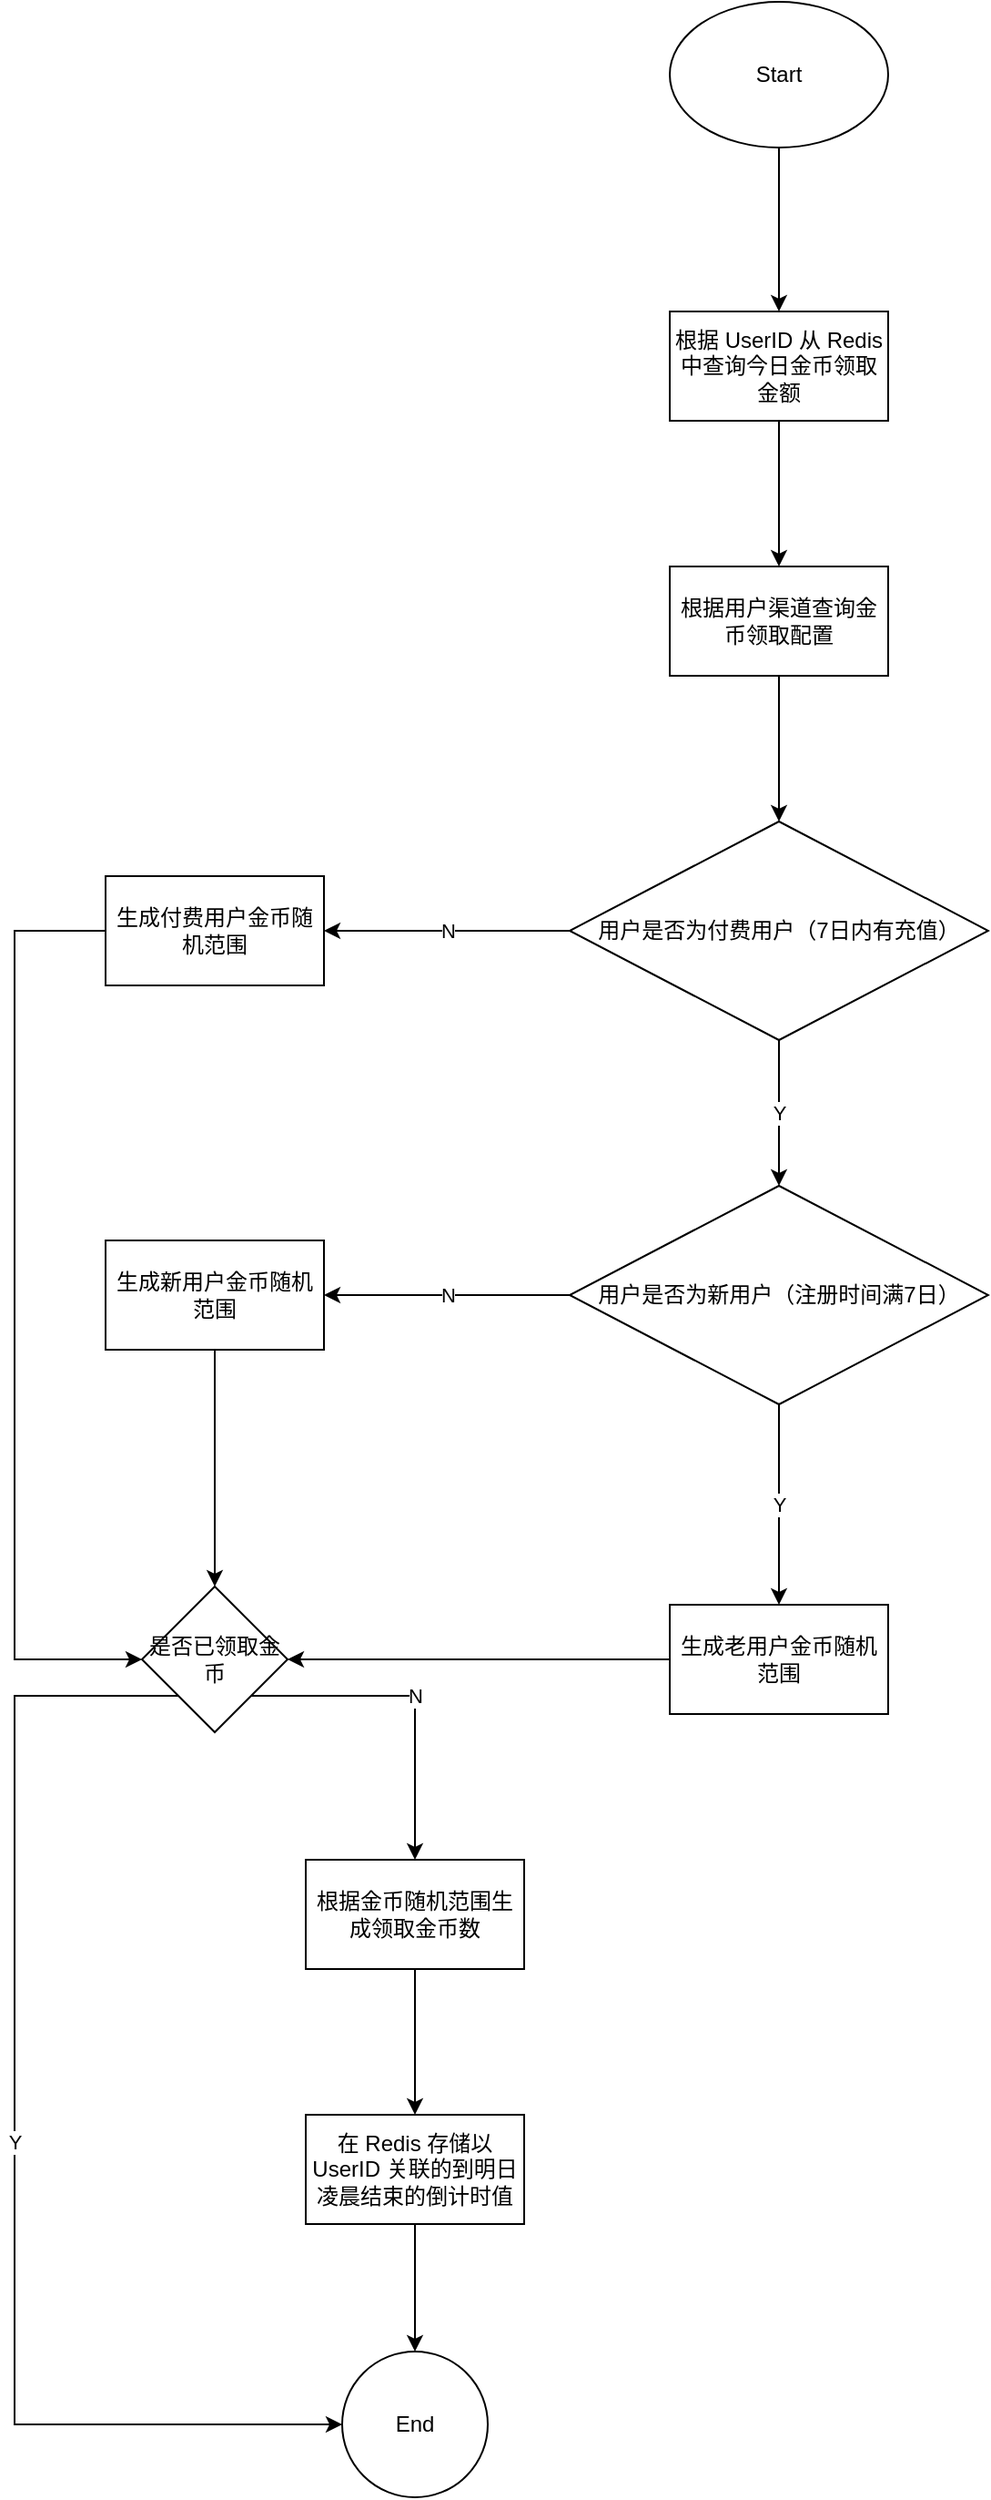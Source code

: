 <mxfile version="24.2.3" type="github">
  <diagram name="Page-1" id="CW4RRDtZ3Qa1tOluZkzK">
    <mxGraphModel dx="1674" dy="676" grid="1" gridSize="10" guides="1" tooltips="1" connect="1" arrows="1" fold="1" page="1" pageScale="1" pageWidth="850" pageHeight="1100" math="0" shadow="0">
      <root>
        <mxCell id="0" />
        <mxCell id="1" parent="0" />
        <mxCell id="m-QLZI3Lx8UgKaImKCGh-3" value="" style="edgeStyle=orthogonalEdgeStyle;rounded=0;orthogonalLoop=1;jettySize=auto;html=1;" edge="1" parent="1" source="m-QLZI3Lx8UgKaImKCGh-1" target="m-QLZI3Lx8UgKaImKCGh-2">
          <mxGeometry relative="1" as="geometry" />
        </mxCell>
        <mxCell id="m-QLZI3Lx8UgKaImKCGh-1" value="Start" style="ellipse;whiteSpace=wrap;html=1;" vertex="1" parent="1">
          <mxGeometry x="600" y="60" width="120" height="80" as="geometry" />
        </mxCell>
        <mxCell id="m-QLZI3Lx8UgKaImKCGh-5" value="" style="edgeStyle=orthogonalEdgeStyle;rounded=0;orthogonalLoop=1;jettySize=auto;html=1;" edge="1" parent="1" source="m-QLZI3Lx8UgKaImKCGh-2" target="m-QLZI3Lx8UgKaImKCGh-4">
          <mxGeometry relative="1" as="geometry" />
        </mxCell>
        <mxCell id="m-QLZI3Lx8UgKaImKCGh-2" value="根据 UserID 从 Redis中查询今日金币领取金额" style="whiteSpace=wrap;html=1;" vertex="1" parent="1">
          <mxGeometry x="600" y="230" width="120" height="60" as="geometry" />
        </mxCell>
        <mxCell id="m-QLZI3Lx8UgKaImKCGh-7" value="" style="edgeStyle=orthogonalEdgeStyle;rounded=0;orthogonalLoop=1;jettySize=auto;html=1;" edge="1" parent="1" source="m-QLZI3Lx8UgKaImKCGh-4" target="m-QLZI3Lx8UgKaImKCGh-6">
          <mxGeometry relative="1" as="geometry" />
        </mxCell>
        <mxCell id="m-QLZI3Lx8UgKaImKCGh-4" value="根据用户渠道查询金币领取配置" style="whiteSpace=wrap;html=1;" vertex="1" parent="1">
          <mxGeometry x="600" y="370" width="120" height="60" as="geometry" />
        </mxCell>
        <mxCell id="m-QLZI3Lx8UgKaImKCGh-9" value="Y" style="edgeStyle=orthogonalEdgeStyle;rounded=0;orthogonalLoop=1;jettySize=auto;html=1;" edge="1" parent="1" source="m-QLZI3Lx8UgKaImKCGh-6" target="m-QLZI3Lx8UgKaImKCGh-8">
          <mxGeometry relative="1" as="geometry" />
        </mxCell>
        <mxCell id="m-QLZI3Lx8UgKaImKCGh-12" value="N" style="edgeStyle=orthogonalEdgeStyle;rounded=0;orthogonalLoop=1;jettySize=auto;html=1;" edge="1" parent="1" source="m-QLZI3Lx8UgKaImKCGh-6" target="m-QLZI3Lx8UgKaImKCGh-11">
          <mxGeometry relative="1" as="geometry" />
        </mxCell>
        <mxCell id="m-QLZI3Lx8UgKaImKCGh-6" value="用户是否为付费用户（7日内有充值）" style="rhombus;whiteSpace=wrap;html=1;" vertex="1" parent="1">
          <mxGeometry x="545" y="510" width="230" height="120" as="geometry" />
        </mxCell>
        <mxCell id="m-QLZI3Lx8UgKaImKCGh-14" value="N" style="edgeStyle=orthogonalEdgeStyle;rounded=0;orthogonalLoop=1;jettySize=auto;html=1;" edge="1" parent="1" source="m-QLZI3Lx8UgKaImKCGh-8" target="m-QLZI3Lx8UgKaImKCGh-13">
          <mxGeometry relative="1" as="geometry" />
        </mxCell>
        <mxCell id="m-QLZI3Lx8UgKaImKCGh-18" value="Y" style="edgeStyle=orthogonalEdgeStyle;rounded=0;orthogonalLoop=1;jettySize=auto;html=1;" edge="1" parent="1" source="m-QLZI3Lx8UgKaImKCGh-8" target="m-QLZI3Lx8UgKaImKCGh-15">
          <mxGeometry relative="1" as="geometry" />
        </mxCell>
        <mxCell id="m-QLZI3Lx8UgKaImKCGh-8" value="用户是否为新用户（注册时间满7日）" style="rhombus;whiteSpace=wrap;html=1;" vertex="1" parent="1">
          <mxGeometry x="545" y="710" width="230" height="120" as="geometry" />
        </mxCell>
        <mxCell id="m-QLZI3Lx8UgKaImKCGh-24" style="edgeStyle=orthogonalEdgeStyle;rounded=0;orthogonalLoop=1;jettySize=auto;html=1;entryX=0;entryY=0.5;entryDx=0;entryDy=0;" edge="1" parent="1" source="m-QLZI3Lx8UgKaImKCGh-11" target="m-QLZI3Lx8UgKaImKCGh-21">
          <mxGeometry relative="1" as="geometry">
            <Array as="points">
              <mxPoint x="240" y="570" />
              <mxPoint x="240" y="970" />
            </Array>
          </mxGeometry>
        </mxCell>
        <mxCell id="m-QLZI3Lx8UgKaImKCGh-11" value="生成付费用户金币随机范围" style="whiteSpace=wrap;html=1;" vertex="1" parent="1">
          <mxGeometry x="290" y="540" width="120" height="60" as="geometry" />
        </mxCell>
        <mxCell id="m-QLZI3Lx8UgKaImKCGh-23" style="edgeStyle=orthogonalEdgeStyle;rounded=0;orthogonalLoop=1;jettySize=auto;html=1;entryX=0.5;entryY=0;entryDx=0;entryDy=0;" edge="1" parent="1" source="m-QLZI3Lx8UgKaImKCGh-13" target="m-QLZI3Lx8UgKaImKCGh-21">
          <mxGeometry relative="1" as="geometry" />
        </mxCell>
        <mxCell id="m-QLZI3Lx8UgKaImKCGh-13" value="生成新用户金币随机范围" style="whiteSpace=wrap;html=1;" vertex="1" parent="1">
          <mxGeometry x="290" y="740" width="120" height="60" as="geometry" />
        </mxCell>
        <mxCell id="m-QLZI3Lx8UgKaImKCGh-22" value="" style="edgeStyle=orthogonalEdgeStyle;rounded=0;orthogonalLoop=1;jettySize=auto;html=1;" edge="1" parent="1" source="m-QLZI3Lx8UgKaImKCGh-15" target="m-QLZI3Lx8UgKaImKCGh-21">
          <mxGeometry relative="1" as="geometry" />
        </mxCell>
        <mxCell id="m-QLZI3Lx8UgKaImKCGh-15" value="生成老用户金币随机范围" style="whiteSpace=wrap;html=1;" vertex="1" parent="1">
          <mxGeometry x="600" y="940" width="120" height="60" as="geometry" />
        </mxCell>
        <mxCell id="m-QLZI3Lx8UgKaImKCGh-25" value="Y" style="edgeStyle=orthogonalEdgeStyle;rounded=0;orthogonalLoop=1;jettySize=auto;html=1;exitX=0;exitY=1;exitDx=0;exitDy=0;entryX=0;entryY=0.5;entryDx=0;entryDy=0;" edge="1" parent="1" source="m-QLZI3Lx8UgKaImKCGh-21" target="m-QLZI3Lx8UgKaImKCGh-30">
          <mxGeometry relative="1" as="geometry">
            <mxPoint x="240" y="1080" as="targetPoint" />
            <Array as="points">
              <mxPoint x="240" y="990" />
              <mxPoint x="240" y="1390" />
            </Array>
          </mxGeometry>
        </mxCell>
        <mxCell id="m-QLZI3Lx8UgKaImKCGh-26" value="N" style="edgeStyle=orthogonalEdgeStyle;rounded=0;orthogonalLoop=1;jettySize=auto;html=1;exitX=1;exitY=1;exitDx=0;exitDy=0;entryX=0.5;entryY=0;entryDx=0;entryDy=0;" edge="1" parent="1" source="m-QLZI3Lx8UgKaImKCGh-21" target="m-QLZI3Lx8UgKaImKCGh-27">
          <mxGeometry relative="1" as="geometry">
            <mxPoint x="470" y="1080" as="targetPoint" />
            <Array as="points">
              <mxPoint x="460" y="990" />
              <mxPoint x="460" y="1080" />
            </Array>
          </mxGeometry>
        </mxCell>
        <mxCell id="m-QLZI3Lx8UgKaImKCGh-21" value="是否已领取金币" style="rhombus;whiteSpace=wrap;html=1;" vertex="1" parent="1">
          <mxGeometry x="310" y="930" width="80" height="80" as="geometry" />
        </mxCell>
        <mxCell id="m-QLZI3Lx8UgKaImKCGh-29" value="" style="edgeStyle=orthogonalEdgeStyle;rounded=0;orthogonalLoop=1;jettySize=auto;html=1;" edge="1" parent="1" source="m-QLZI3Lx8UgKaImKCGh-27" target="m-QLZI3Lx8UgKaImKCGh-28">
          <mxGeometry relative="1" as="geometry" />
        </mxCell>
        <mxCell id="m-QLZI3Lx8UgKaImKCGh-27" value="根据金币随机范围生成领取金币数" style="whiteSpace=wrap;html=1;" vertex="1" parent="1">
          <mxGeometry x="400" y="1080" width="120" height="60" as="geometry" />
        </mxCell>
        <mxCell id="m-QLZI3Lx8UgKaImKCGh-31" value="" style="edgeStyle=orthogonalEdgeStyle;rounded=0;orthogonalLoop=1;jettySize=auto;html=1;" edge="1" parent="1" source="m-QLZI3Lx8UgKaImKCGh-28" target="m-QLZI3Lx8UgKaImKCGh-30">
          <mxGeometry relative="1" as="geometry" />
        </mxCell>
        <mxCell id="m-QLZI3Lx8UgKaImKCGh-28" value="在 Redis 存储以 UserID 关联的到明日凌晨结束的倒计时值" style="whiteSpace=wrap;html=1;" vertex="1" parent="1">
          <mxGeometry x="400" y="1220" width="120" height="60" as="geometry" />
        </mxCell>
        <mxCell id="m-QLZI3Lx8UgKaImKCGh-30" value="End" style="ellipse;whiteSpace=wrap;html=1;" vertex="1" parent="1">
          <mxGeometry x="420" y="1350" width="80" height="80" as="geometry" />
        </mxCell>
      </root>
    </mxGraphModel>
  </diagram>
</mxfile>
